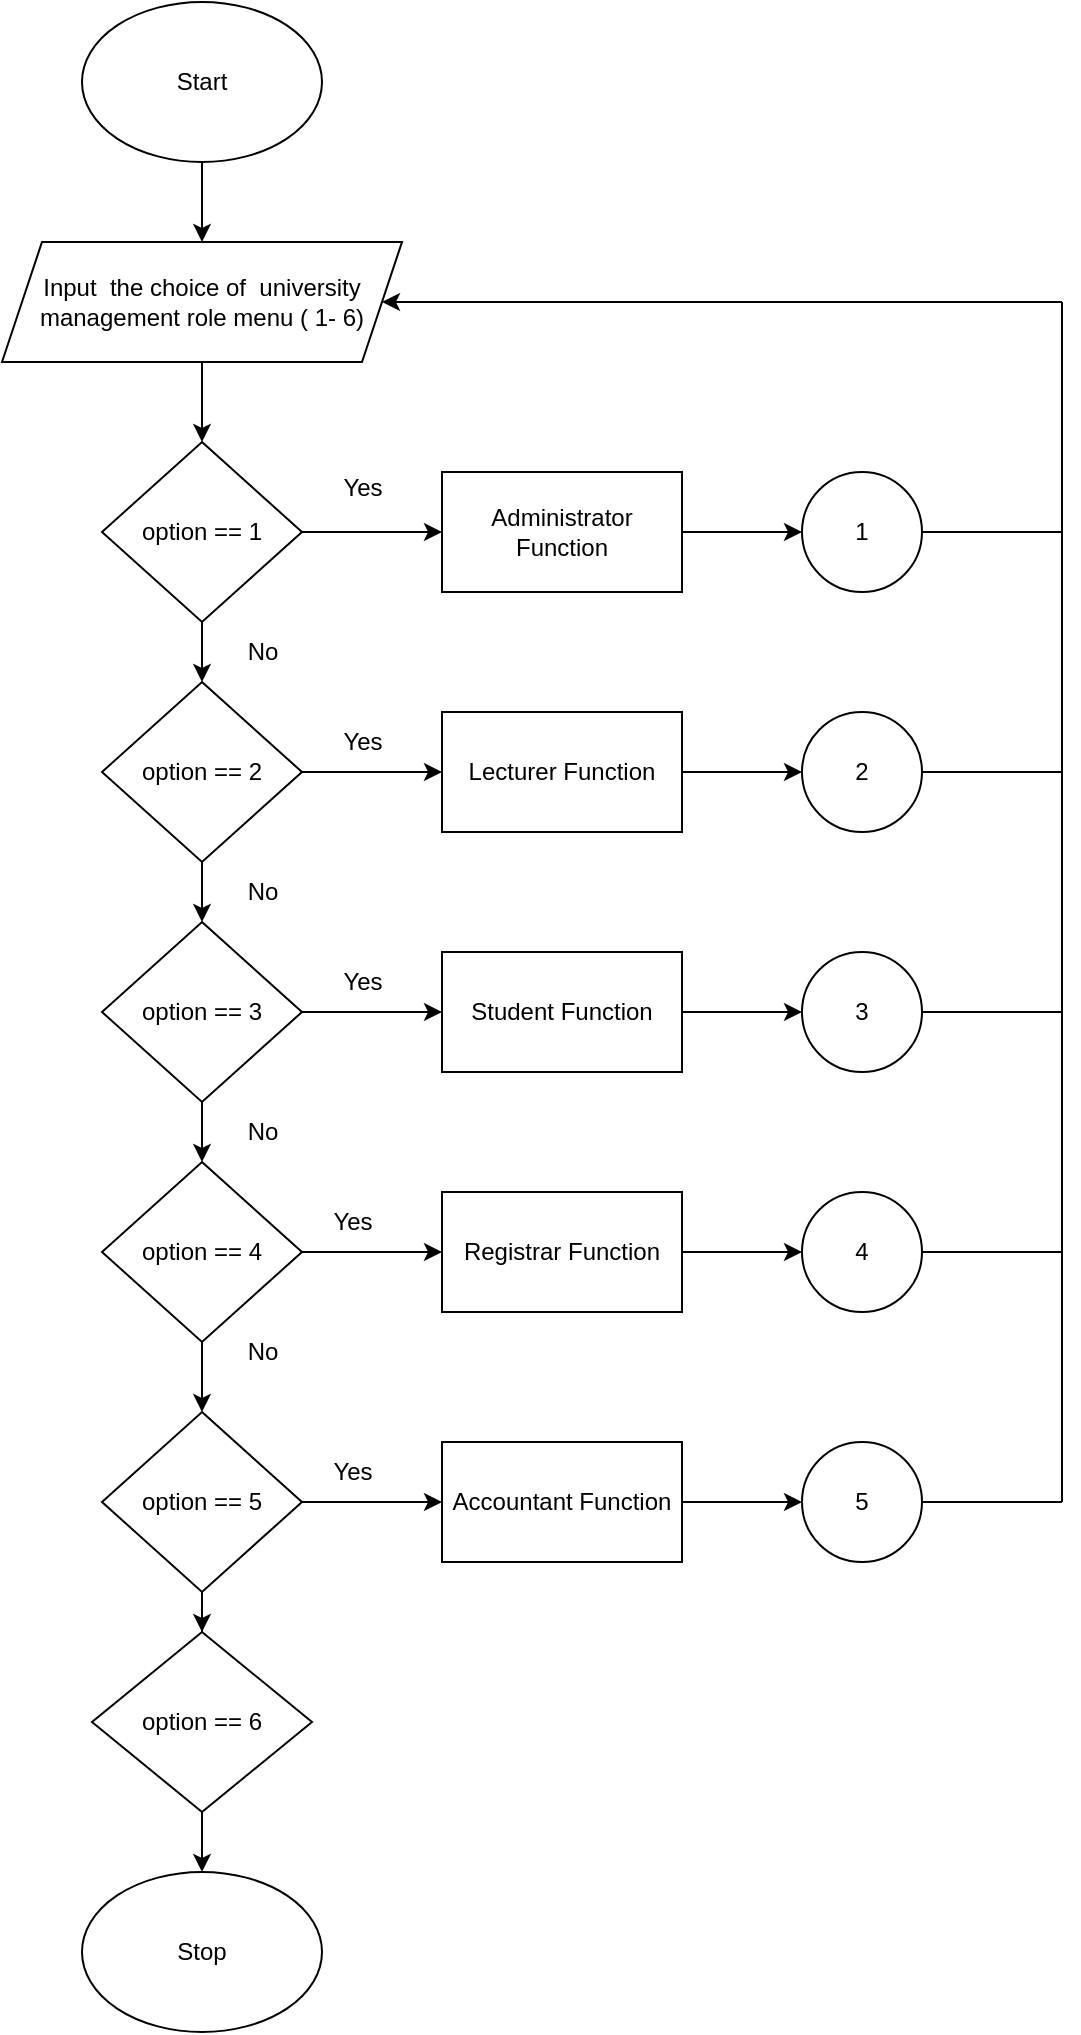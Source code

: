 <mxfile version="24.7.17">
  <diagram id="hPJmeEbqM_uJhu1WUBgI" name="Page-2">
    <mxGraphModel dx="715" dy="3220" grid="1" gridSize="10" guides="1" tooltips="1" connect="1" arrows="1" fold="1" page="1" pageScale="1" pageWidth="827" pageHeight="1169" math="0" shadow="0">
      <root>
        <mxCell id="0" />
        <mxCell id="1" parent="0" />
        <mxCell id="ZoxIKXAUOeXcQ5-5phDQ-10" value="" style="edgeStyle=orthogonalEdgeStyle;rounded=0;orthogonalLoop=1;jettySize=auto;html=1;" parent="1" source="ZoxIKXAUOeXcQ5-5phDQ-11" target="ZoxIKXAUOeXcQ5-5phDQ-14" edge="1">
          <mxGeometry relative="1" as="geometry" />
        </mxCell>
        <mxCell id="ZoxIKXAUOeXcQ5-5phDQ-11" value="Start" style="ellipse;whiteSpace=wrap;html=1;" parent="1" vertex="1">
          <mxGeometry x="150" y="-2290" width="120" height="80" as="geometry" />
        </mxCell>
        <mxCell id="ZoxIKXAUOeXcQ5-5phDQ-21" value="" style="edgeStyle=orthogonalEdgeStyle;rounded=0;orthogonalLoop=1;jettySize=auto;html=1;" parent="1" source="ZoxIKXAUOeXcQ5-5phDQ-12" target="ZoxIKXAUOeXcQ5-5phDQ-15" edge="1">
          <mxGeometry relative="1" as="geometry" />
        </mxCell>
        <mxCell id="ZoxIKXAUOeXcQ5-5phDQ-40" value="" style="edgeStyle=orthogonalEdgeStyle;rounded=0;orthogonalLoop=1;jettySize=auto;html=1;" parent="1" source="ZoxIKXAUOeXcQ5-5phDQ-12" target="ZoxIKXAUOeXcQ5-5phDQ-30" edge="1">
          <mxGeometry relative="1" as="geometry" />
        </mxCell>
        <mxCell id="ZoxIKXAUOeXcQ5-5phDQ-12" value="option == 1" style="rhombus;whiteSpace=wrap;html=1;" parent="1" vertex="1">
          <mxGeometry x="160" y="-2070" width="100" height="90" as="geometry" />
        </mxCell>
        <mxCell id="ZoxIKXAUOeXcQ5-5phDQ-13" value="" style="edgeStyle=orthogonalEdgeStyle;rounded=0;orthogonalLoop=1;jettySize=auto;html=1;" parent="1" source="ZoxIKXAUOeXcQ5-5phDQ-14" target="ZoxIKXAUOeXcQ5-5phDQ-12" edge="1">
          <mxGeometry relative="1" as="geometry" />
        </mxCell>
        <mxCell id="ZoxIKXAUOeXcQ5-5phDQ-14" value="Input&amp;nbsp; the choice of&amp;nbsp; university management role menu ( 1- 6)" style="shape=parallelogram;perimeter=parallelogramPerimeter;whiteSpace=wrap;html=1;fixedSize=1;" parent="1" vertex="1">
          <mxGeometry x="110" y="-2170" width="200" height="60" as="geometry" />
        </mxCell>
        <mxCell id="ZoxIKXAUOeXcQ5-5phDQ-22" value="" style="edgeStyle=orthogonalEdgeStyle;rounded=0;orthogonalLoop=1;jettySize=auto;html=1;" parent="1" source="ZoxIKXAUOeXcQ5-5phDQ-15" target="ZoxIKXAUOeXcQ5-5phDQ-16" edge="1">
          <mxGeometry relative="1" as="geometry" />
        </mxCell>
        <mxCell id="ZoxIKXAUOeXcQ5-5phDQ-42" value="" style="edgeStyle=orthogonalEdgeStyle;rounded=0;orthogonalLoop=1;jettySize=auto;html=1;" parent="1" source="ZoxIKXAUOeXcQ5-5phDQ-15" target="ZoxIKXAUOeXcQ5-5phDQ-31" edge="1">
          <mxGeometry relative="1" as="geometry" />
        </mxCell>
        <mxCell id="ZoxIKXAUOeXcQ5-5phDQ-15" value="option == 2" style="rhombus;whiteSpace=wrap;html=1;" parent="1" vertex="1">
          <mxGeometry x="160" y="-1950" width="100" height="90" as="geometry" />
        </mxCell>
        <mxCell id="ZoxIKXAUOeXcQ5-5phDQ-23" value="" style="edgeStyle=orthogonalEdgeStyle;rounded=0;orthogonalLoop=1;jettySize=auto;html=1;" parent="1" source="ZoxIKXAUOeXcQ5-5phDQ-16" target="ZoxIKXAUOeXcQ5-5phDQ-17" edge="1">
          <mxGeometry relative="1" as="geometry" />
        </mxCell>
        <mxCell id="ZoxIKXAUOeXcQ5-5phDQ-44" value="" style="edgeStyle=orthogonalEdgeStyle;rounded=0;orthogonalLoop=1;jettySize=auto;html=1;" parent="1" source="ZoxIKXAUOeXcQ5-5phDQ-16" target="ZoxIKXAUOeXcQ5-5phDQ-32" edge="1">
          <mxGeometry relative="1" as="geometry" />
        </mxCell>
        <mxCell id="ZoxIKXAUOeXcQ5-5phDQ-16" value="&lt;div&gt;option == 3&lt;/div&gt;" style="rhombus;whiteSpace=wrap;html=1;" parent="1" vertex="1">
          <mxGeometry x="160" y="-1830" width="100" height="90" as="geometry" />
        </mxCell>
        <mxCell id="ZoxIKXAUOeXcQ5-5phDQ-25" value="" style="edgeStyle=orthogonalEdgeStyle;rounded=0;orthogonalLoop=1;jettySize=auto;html=1;" parent="1" source="ZoxIKXAUOeXcQ5-5phDQ-17" target="ZoxIKXAUOeXcQ5-5phDQ-18" edge="1">
          <mxGeometry relative="1" as="geometry" />
        </mxCell>
        <mxCell id="ZoxIKXAUOeXcQ5-5phDQ-46" value="" style="edgeStyle=orthogonalEdgeStyle;rounded=0;orthogonalLoop=1;jettySize=auto;html=1;" parent="1" source="ZoxIKXAUOeXcQ5-5phDQ-17" target="ZoxIKXAUOeXcQ5-5phDQ-33" edge="1">
          <mxGeometry relative="1" as="geometry" />
        </mxCell>
        <mxCell id="ZoxIKXAUOeXcQ5-5phDQ-17" value="&lt;div&gt;option == 4&lt;/div&gt;" style="rhombus;whiteSpace=wrap;html=1;" parent="1" vertex="1">
          <mxGeometry x="160" y="-1710" width="100" height="90" as="geometry" />
        </mxCell>
        <mxCell id="ZoxIKXAUOeXcQ5-5phDQ-26" value="" style="edgeStyle=orthogonalEdgeStyle;rounded=0;orthogonalLoop=1;jettySize=auto;html=1;" parent="1" source="ZoxIKXAUOeXcQ5-5phDQ-18" target="ZoxIKXAUOeXcQ5-5phDQ-19" edge="1">
          <mxGeometry relative="1" as="geometry" />
        </mxCell>
        <mxCell id="ZoxIKXAUOeXcQ5-5phDQ-48" value="" style="edgeStyle=orthogonalEdgeStyle;rounded=0;orthogonalLoop=1;jettySize=auto;html=1;" parent="1" source="ZoxIKXAUOeXcQ5-5phDQ-18" target="ZoxIKXAUOeXcQ5-5phDQ-34" edge="1">
          <mxGeometry relative="1" as="geometry" />
        </mxCell>
        <mxCell id="ZoxIKXAUOeXcQ5-5phDQ-18" value="&lt;div&gt;option == 5&lt;/div&gt;" style="rhombus;whiteSpace=wrap;html=1;" parent="1" vertex="1">
          <mxGeometry x="160" y="-1585" width="100" height="90" as="geometry" />
        </mxCell>
        <mxCell id="ZoxIKXAUOeXcQ5-5phDQ-28" value="" style="edgeStyle=orthogonalEdgeStyle;rounded=0;orthogonalLoop=1;jettySize=auto;html=1;" parent="1" source="ZoxIKXAUOeXcQ5-5phDQ-19" target="ZoxIKXAUOeXcQ5-5phDQ-27" edge="1">
          <mxGeometry relative="1" as="geometry" />
        </mxCell>
        <mxCell id="ZoxIKXAUOeXcQ5-5phDQ-19" value="option == 6" style="rhombus;whiteSpace=wrap;html=1;" parent="1" vertex="1">
          <mxGeometry x="155" y="-1475" width="110" height="90" as="geometry" />
        </mxCell>
        <mxCell id="ZoxIKXAUOeXcQ5-5phDQ-27" value="Stop" style="ellipse;whiteSpace=wrap;html=1;" parent="1" vertex="1">
          <mxGeometry x="150" y="-1355" width="120" height="80" as="geometry" />
        </mxCell>
        <mxCell id="ZoxIKXAUOeXcQ5-5phDQ-29" value="1" style="ellipse;whiteSpace=wrap;html=1;aspect=fixed;" parent="1" vertex="1">
          <mxGeometry x="510" y="-2055" width="60" height="60" as="geometry" />
        </mxCell>
        <mxCell id="ZoxIKXAUOeXcQ5-5phDQ-41" value="" style="edgeStyle=orthogonalEdgeStyle;rounded=0;orthogonalLoop=1;jettySize=auto;html=1;" parent="1" source="ZoxIKXAUOeXcQ5-5phDQ-30" target="ZoxIKXAUOeXcQ5-5phDQ-29" edge="1">
          <mxGeometry relative="1" as="geometry" />
        </mxCell>
        <mxCell id="ZoxIKXAUOeXcQ5-5phDQ-30" value="Administrator Function" style="rounded=0;whiteSpace=wrap;html=1;" parent="1" vertex="1">
          <mxGeometry x="330" y="-2055" width="120" height="60" as="geometry" />
        </mxCell>
        <mxCell id="ZoxIKXAUOeXcQ5-5phDQ-43" value="" style="edgeStyle=orthogonalEdgeStyle;rounded=0;orthogonalLoop=1;jettySize=auto;html=1;" parent="1" source="ZoxIKXAUOeXcQ5-5phDQ-31" target="ZoxIKXAUOeXcQ5-5phDQ-36" edge="1">
          <mxGeometry relative="1" as="geometry" />
        </mxCell>
        <mxCell id="ZoxIKXAUOeXcQ5-5phDQ-31" value="Lecturer Function" style="rounded=0;whiteSpace=wrap;html=1;" parent="1" vertex="1">
          <mxGeometry x="330" y="-1935" width="120" height="60" as="geometry" />
        </mxCell>
        <mxCell id="ZoxIKXAUOeXcQ5-5phDQ-45" value="" style="edgeStyle=orthogonalEdgeStyle;rounded=0;orthogonalLoop=1;jettySize=auto;html=1;" parent="1" source="ZoxIKXAUOeXcQ5-5phDQ-32" target="ZoxIKXAUOeXcQ5-5phDQ-37" edge="1">
          <mxGeometry relative="1" as="geometry" />
        </mxCell>
        <mxCell id="ZoxIKXAUOeXcQ5-5phDQ-32" value="Student Function" style="rounded=0;whiteSpace=wrap;html=1;" parent="1" vertex="1">
          <mxGeometry x="330" y="-1815" width="120" height="60" as="geometry" />
        </mxCell>
        <mxCell id="ZoxIKXAUOeXcQ5-5phDQ-47" value="" style="edgeStyle=orthogonalEdgeStyle;rounded=0;orthogonalLoop=1;jettySize=auto;html=1;" parent="1" source="ZoxIKXAUOeXcQ5-5phDQ-33" target="ZoxIKXAUOeXcQ5-5phDQ-38" edge="1">
          <mxGeometry relative="1" as="geometry" />
        </mxCell>
        <mxCell id="ZoxIKXAUOeXcQ5-5phDQ-33" value="Registrar Function" style="rounded=0;whiteSpace=wrap;html=1;" parent="1" vertex="1">
          <mxGeometry x="330" y="-1695" width="120" height="60" as="geometry" />
        </mxCell>
        <mxCell id="ZoxIKXAUOeXcQ5-5phDQ-49" value="" style="edgeStyle=orthogonalEdgeStyle;rounded=0;orthogonalLoop=1;jettySize=auto;html=1;" parent="1" source="ZoxIKXAUOeXcQ5-5phDQ-34" target="ZoxIKXAUOeXcQ5-5phDQ-39" edge="1">
          <mxGeometry relative="1" as="geometry" />
        </mxCell>
        <mxCell id="ZoxIKXAUOeXcQ5-5phDQ-34" value="Accountant Function" style="rounded=0;whiteSpace=wrap;html=1;" parent="1" vertex="1">
          <mxGeometry x="330" y="-1570" width="120" height="60" as="geometry" />
        </mxCell>
        <mxCell id="ZoxIKXAUOeXcQ5-5phDQ-36" value="2" style="ellipse;whiteSpace=wrap;html=1;aspect=fixed;" parent="1" vertex="1">
          <mxGeometry x="510" y="-1935" width="60" height="60" as="geometry" />
        </mxCell>
        <mxCell id="ZoxIKXAUOeXcQ5-5phDQ-37" value="3" style="ellipse;whiteSpace=wrap;html=1;aspect=fixed;" parent="1" vertex="1">
          <mxGeometry x="510" y="-1815" width="60" height="60" as="geometry" />
        </mxCell>
        <mxCell id="ZoxIKXAUOeXcQ5-5phDQ-38" value="4" style="ellipse;whiteSpace=wrap;html=1;aspect=fixed;" parent="1" vertex="1">
          <mxGeometry x="510" y="-1695" width="60" height="60" as="geometry" />
        </mxCell>
        <mxCell id="ZoxIKXAUOeXcQ5-5phDQ-39" value="5" style="ellipse;whiteSpace=wrap;html=1;aspect=fixed;" parent="1" vertex="1">
          <mxGeometry x="510" y="-1570" width="60" height="60" as="geometry" />
        </mxCell>
        <mxCell id="ZoxIKXAUOeXcQ5-5phDQ-50" value="Yes" style="text;html=1;align=center;verticalAlign=middle;resizable=0;points=[];autosize=1;strokeColor=none;fillColor=none;" parent="1" vertex="1">
          <mxGeometry x="270" y="-2062" width="40" height="30" as="geometry" />
        </mxCell>
        <mxCell id="ZoxIKXAUOeXcQ5-5phDQ-51" value="No" style="text;html=1;align=center;verticalAlign=middle;resizable=0;points=[];autosize=1;strokeColor=none;fillColor=none;" parent="1" vertex="1">
          <mxGeometry x="220" y="-1980" width="40" height="30" as="geometry" />
        </mxCell>
        <mxCell id="ZoxIKXAUOeXcQ5-5phDQ-52" value="Yes" style="text;html=1;align=center;verticalAlign=middle;resizable=0;points=[];autosize=1;strokeColor=none;fillColor=none;" parent="1" vertex="1">
          <mxGeometry x="270" y="-1935" width="40" height="30" as="geometry" />
        </mxCell>
        <mxCell id="ZoxIKXAUOeXcQ5-5phDQ-53" value="Yes" style="text;html=1;align=center;verticalAlign=middle;resizable=0;points=[];autosize=1;strokeColor=none;fillColor=none;" parent="1" vertex="1">
          <mxGeometry x="270" y="-1815" width="40" height="30" as="geometry" />
        </mxCell>
        <mxCell id="ZoxIKXAUOeXcQ5-5phDQ-54" value="Yes" style="text;html=1;align=center;verticalAlign=middle;resizable=0;points=[];autosize=1;strokeColor=none;fillColor=none;" parent="1" vertex="1">
          <mxGeometry x="265" y="-1695" width="40" height="30" as="geometry" />
        </mxCell>
        <mxCell id="ZoxIKXAUOeXcQ5-5phDQ-55" value="Yes" style="text;html=1;align=center;verticalAlign=middle;resizable=0;points=[];autosize=1;strokeColor=none;fillColor=none;" parent="1" vertex="1">
          <mxGeometry x="265" y="-1570" width="40" height="30" as="geometry" />
        </mxCell>
        <mxCell id="ZoxIKXAUOeXcQ5-5phDQ-56" value="No" style="text;html=1;align=center;verticalAlign=middle;resizable=0;points=[];autosize=1;strokeColor=none;fillColor=none;" parent="1" vertex="1">
          <mxGeometry x="220" y="-1860" width="40" height="30" as="geometry" />
        </mxCell>
        <mxCell id="ZoxIKXAUOeXcQ5-5phDQ-57" value="No" style="text;html=1;align=center;verticalAlign=middle;resizable=0;points=[];autosize=1;strokeColor=none;fillColor=none;" parent="1" vertex="1">
          <mxGeometry x="220" y="-1740" width="40" height="30" as="geometry" />
        </mxCell>
        <mxCell id="ZoxIKXAUOeXcQ5-5phDQ-58" value="No" style="text;html=1;align=center;verticalAlign=middle;resizable=0;points=[];autosize=1;strokeColor=none;fillColor=none;" parent="1" vertex="1">
          <mxGeometry x="220" y="-1630" width="40" height="30" as="geometry" />
        </mxCell>
        <mxCell id="uOiCjjrxeWrXdkk0zyQc-3" value="" style="endArrow=classic;html=1;rounded=0;entryX=1;entryY=0.5;entryDx=0;entryDy=0;" edge="1" parent="1" target="ZoxIKXAUOeXcQ5-5phDQ-14">
          <mxGeometry width="50" height="50" relative="1" as="geometry">
            <mxPoint x="640" y="-2140" as="sourcePoint" />
            <mxPoint x="510" y="-1980" as="targetPoint" />
          </mxGeometry>
        </mxCell>
        <mxCell id="uOiCjjrxeWrXdkk0zyQc-4" value="" style="endArrow=none;html=1;rounded=0;" edge="1" parent="1">
          <mxGeometry width="50" height="50" relative="1" as="geometry">
            <mxPoint x="640" y="-1540" as="sourcePoint" />
            <mxPoint x="640" y="-2140" as="targetPoint" />
          </mxGeometry>
        </mxCell>
        <mxCell id="uOiCjjrxeWrXdkk0zyQc-5" value="" style="endArrow=none;html=1;rounded=0;exitX=1;exitY=0.5;exitDx=0;exitDy=0;" edge="1" parent="1" source="ZoxIKXAUOeXcQ5-5phDQ-39">
          <mxGeometry width="50" height="50" relative="1" as="geometry">
            <mxPoint x="460" y="-1520" as="sourcePoint" />
            <mxPoint x="640" y="-1540" as="targetPoint" />
          </mxGeometry>
        </mxCell>
        <mxCell id="uOiCjjrxeWrXdkk0zyQc-6" value="" style="endArrow=none;html=1;rounded=0;exitX=1;exitY=0.5;exitDx=0;exitDy=0;" edge="1" parent="1" source="ZoxIKXAUOeXcQ5-5phDQ-38">
          <mxGeometry width="50" height="50" relative="1" as="geometry">
            <mxPoint x="460" y="-1660" as="sourcePoint" />
            <mxPoint x="640" y="-1665" as="targetPoint" />
          </mxGeometry>
        </mxCell>
        <mxCell id="uOiCjjrxeWrXdkk0zyQc-7" value="" style="endArrow=none;html=1;rounded=0;exitX=1;exitY=0.5;exitDx=0;exitDy=0;" edge="1" parent="1" source="ZoxIKXAUOeXcQ5-5phDQ-37">
          <mxGeometry width="50" height="50" relative="1" as="geometry">
            <mxPoint x="460" y="-1780" as="sourcePoint" />
            <mxPoint x="640" y="-1785" as="targetPoint" />
          </mxGeometry>
        </mxCell>
        <mxCell id="uOiCjjrxeWrXdkk0zyQc-8" value="" style="endArrow=none;html=1;rounded=0;exitX=1;exitY=0.5;exitDx=0;exitDy=0;" edge="1" parent="1" source="ZoxIKXAUOeXcQ5-5phDQ-36">
          <mxGeometry width="50" height="50" relative="1" as="geometry">
            <mxPoint x="620" y="-1870" as="sourcePoint" />
            <mxPoint x="640" y="-1905" as="targetPoint" />
            <Array as="points" />
          </mxGeometry>
        </mxCell>
        <mxCell id="uOiCjjrxeWrXdkk0zyQc-9" value="" style="endArrow=none;html=1;rounded=0;exitX=1;exitY=0.5;exitDx=0;exitDy=0;" edge="1" parent="1" source="ZoxIKXAUOeXcQ5-5phDQ-29">
          <mxGeometry width="50" height="50" relative="1" as="geometry">
            <mxPoint x="460" y="-1900" as="sourcePoint" />
            <mxPoint x="640" y="-2025" as="targetPoint" />
          </mxGeometry>
        </mxCell>
      </root>
    </mxGraphModel>
  </diagram>
</mxfile>
